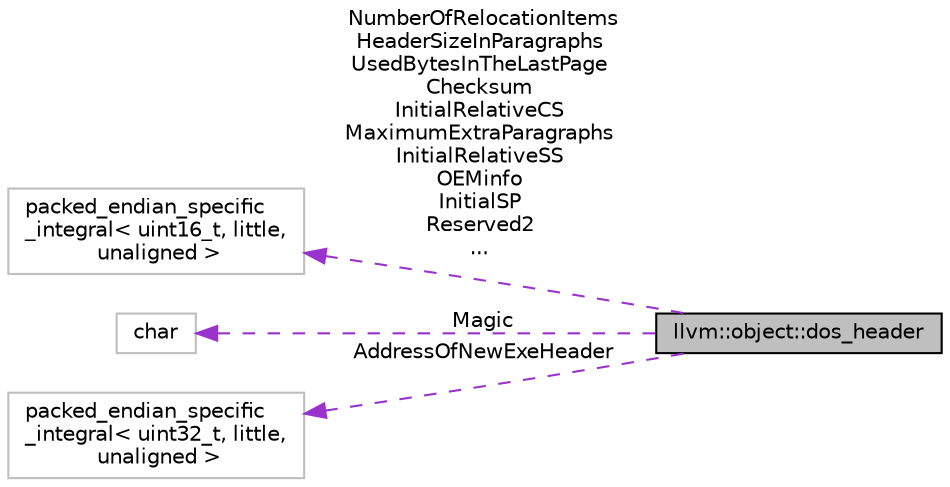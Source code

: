 digraph "llvm::object::dos_header"
{
 // LATEX_PDF_SIZE
  bgcolor="transparent";
  edge [fontname="Helvetica",fontsize="10",labelfontname="Helvetica",labelfontsize="10"];
  node [fontname="Helvetica",fontsize="10",shape=record];
  rankdir="LR";
  Node1 [label="llvm::object::dos_header",height=0.2,width=0.4,color="black", fillcolor="grey75", style="filled", fontcolor="black",tooltip="The DOS compatible header at the front of all PE/COFF executables."];
  Node2 -> Node1 [dir="back",color="darkorchid3",fontsize="10",style="dashed",label=" NumberOfRelocationItems\nHeaderSizeInParagraphs\nUsedBytesInTheLastPage\nChecksum\nInitialRelativeCS\nMaximumExtraParagraphs\nInitialRelativeSS\nOEMinfo\nInitialSP\nReserved2\n..." ,fontname="Helvetica"];
  Node2 [label="packed_endian_specific\l_integral\< uint16_t, little,\l unaligned \>",height=0.2,width=0.4,color="grey75",tooltip=" "];
  Node3 -> Node1 [dir="back",color="darkorchid3",fontsize="10",style="dashed",label=" Magic" ,fontname="Helvetica"];
  Node3 [label="char",height=0.2,width=0.4,color="grey75",tooltip=" "];
  Node4 -> Node1 [dir="back",color="darkorchid3",fontsize="10",style="dashed",label=" AddressOfNewExeHeader" ,fontname="Helvetica"];
  Node4 [label="packed_endian_specific\l_integral\< uint32_t, little,\l unaligned \>",height=0.2,width=0.4,color="grey75",tooltip=" "];
}
